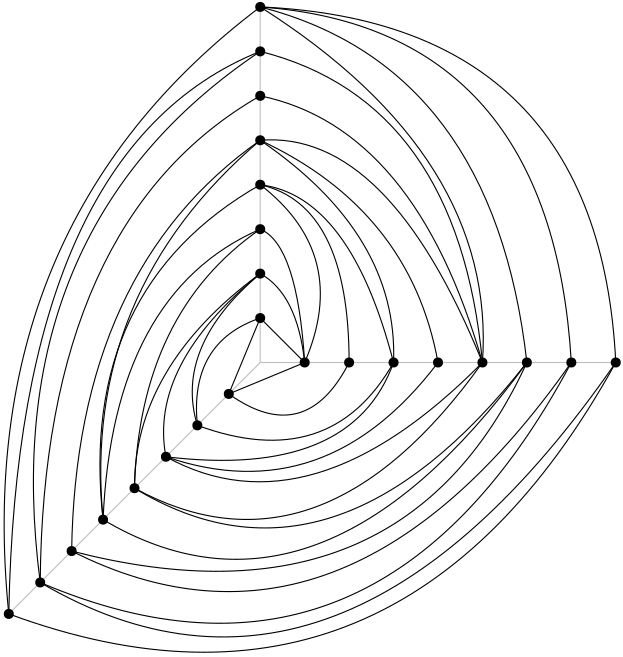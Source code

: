<?xml version="1.0"?>
<!DOCTYPE ipe SYSTEM "ipe.dtd">
<ipe version="70206" creator="Ipe 7.2.7">
<info created="D:20180103144121" modified="D:20180103154345"/>
<ipestyle name="basic">
<symbol name="arrow/arc(spx)">
<path stroke="sym-stroke" fill="sym-stroke" pen="sym-pen">
0 0 m
-1 0.333 l
-1 -0.333 l
h
</path>
</symbol>
<symbol name="arrow/farc(spx)">
<path stroke="sym-stroke" fill="white" pen="sym-pen">
0 0 m
-1 0.333 l
-1 -0.333 l
h
</path>
</symbol>
<symbol name="arrow/ptarc(spx)">
<path stroke="sym-stroke" fill="sym-stroke" pen="sym-pen">
0 0 m
-1 0.333 l
-0.8 0 l
-1 -0.333 l
h
</path>
</symbol>
<symbol name="arrow/fptarc(spx)">
<path stroke="sym-stroke" fill="white" pen="sym-pen">
0 0 m
-1 0.333 l
-0.8 0 l
-1 -0.333 l
h
</path>
</symbol>
<symbol name="mark/circle(sx)" transformations="translations">
<path fill="sym-stroke">
0.6 0 0 0.6 0 0 e
0.4 0 0 0.4 0 0 e
</path>
</symbol>
<symbol name="mark/disk(sx)" transformations="translations">
<path fill="sym-stroke">
0.6 0 0 0.6 0 0 e
</path>
</symbol>
<symbol name="mark/fdisk(sfx)" transformations="translations">
<group>
<path fill="sym-fill">
0.5 0 0 0.5 0 0 e
</path>
<path fill="sym-stroke" fillrule="eofill">
0.6 0 0 0.6 0 0 e
0.4 0 0 0.4 0 0 e
</path>
</group>
</symbol>
<symbol name="mark/box(sx)" transformations="translations">
<path fill="sym-stroke" fillrule="eofill">
-0.6 -0.6 m
0.6 -0.6 l
0.6 0.6 l
-0.6 0.6 l
h
-0.4 -0.4 m
0.4 -0.4 l
0.4 0.4 l
-0.4 0.4 l
h
</path>
</symbol>
<symbol name="mark/square(sx)" transformations="translations">
<path fill="sym-stroke">
-0.6 -0.6 m
0.6 -0.6 l
0.6 0.6 l
-0.6 0.6 l
h
</path>
</symbol>
<symbol name="mark/fsquare(sfx)" transformations="translations">
<group>
<path fill="sym-fill">
-0.5 -0.5 m
0.5 -0.5 l
0.5 0.5 l
-0.5 0.5 l
h
</path>
<path fill="sym-stroke" fillrule="eofill">
-0.6 -0.6 m
0.6 -0.6 l
0.6 0.6 l
-0.6 0.6 l
h
-0.4 -0.4 m
0.4 -0.4 l
0.4 0.4 l
-0.4 0.4 l
h
</path>
</group>
</symbol>
<symbol name="mark/cross(sx)" transformations="translations">
<group>
<path fill="sym-stroke">
-0.43 -0.57 m
0.57 0.43 l
0.43 0.57 l
-0.57 -0.43 l
h
</path>
<path fill="sym-stroke">
-0.43 0.57 m
0.57 -0.43 l
0.43 -0.57 l
-0.57 0.43 l
h
</path>
</group>
</symbol>
<symbol name="arrow/fnormal(spx)">
<path stroke="sym-stroke" fill="white" pen="sym-pen">
0 0 m
-1 0.333 l
-1 -0.333 l
h
</path>
</symbol>
<symbol name="arrow/pointed(spx)">
<path stroke="sym-stroke" fill="sym-stroke" pen="sym-pen">
0 0 m
-1 0.333 l
-0.8 0 l
-1 -0.333 l
h
</path>
</symbol>
<symbol name="arrow/fpointed(spx)">
<path stroke="sym-stroke" fill="white" pen="sym-pen">
0 0 m
-1 0.333 l
-0.8 0 l
-1 -0.333 l
h
</path>
</symbol>
<symbol name="arrow/linear(spx)">
<path stroke="sym-stroke" pen="sym-pen">
-1 0.333 m
0 0 l
-1 -0.333 l
</path>
</symbol>
<symbol name="arrow/fdouble(spx)">
<path stroke="sym-stroke" fill="white" pen="sym-pen">
0 0 m
-1 0.333 l
-1 -0.333 l
h
-1 0 m
-2 0.333 l
-2 -0.333 l
h
</path>
</symbol>
<symbol name="arrow/double(spx)">
<path stroke="sym-stroke" fill="sym-stroke" pen="sym-pen">
0 0 m
-1 0.333 l
-1 -0.333 l
h
-1 0 m
-2 0.333 l
-2 -0.333 l
h
</path>
</symbol>
<pen name="heavier" value="0.8"/>
<pen name="fat" value="1.2"/>
<pen name="ultrafat" value="2"/>
<symbolsize name="large" value="5"/>
<symbolsize name="small" value="2"/>
<symbolsize name="tiny" value="1.1"/>
<arrowsize name="large" value="10"/>
<arrowsize name="small" value="5"/>
<arrowsize name="tiny" value="3"/>
<color name="red" value="1 0 0"/>
<color name="green" value="0 1 0"/>
<color name="blue" value="0 0 1"/>
<color name="yellow" value="1 1 0"/>
<color name="orange" value="1 0.647 0"/>
<color name="gold" value="1 0.843 0"/>
<color name="purple" value="0.627 0.125 0.941"/>
<color name="gray" value="0.745"/>
<color name="brown" value="0.647 0.165 0.165"/>
<color name="navy" value="0 0 0.502"/>
<color name="pink" value="1 0.753 0.796"/>
<color name="seagreen" value="0.18 0.545 0.341"/>
<color name="turquoise" value="0.251 0.878 0.816"/>
<color name="violet" value="0.933 0.51 0.933"/>
<color name="darkblue" value="0 0 0.545"/>
<color name="darkcyan" value="0 0.545 0.545"/>
<color name="darkgray" value="0.663"/>
<color name="darkgreen" value="0 0.392 0"/>
<color name="darkmagenta" value="0.545 0 0.545"/>
<color name="darkorange" value="1 0.549 0"/>
<color name="darkred" value="0.545 0 0"/>
<color name="lightblue" value="0.678 0.847 0.902"/>
<color name="lightcyan" value="0.878 1 1"/>
<color name="lightgray" value="0.827"/>
<color name="lightgreen" value="0.565 0.933 0.565"/>
<color name="lightyellow" value="1 1 0.878"/>
<dashstyle name="dashed" value="[4] 0"/>
<dashstyle name="dotted" value="[1 3] 0"/>
<dashstyle name="dash dotted" value="[4 2 1 2] 0"/>
<dashstyle name="dash dot dotted" value="[4 2 1 2 1 2] 0"/>
<textsize name="large" value="\large"/>
<textsize name="small" value="\small"/>
<textsize name="tiny" value="\tiny"/>
<textsize name="Large" value="\Large"/>
<textsize name="LARGE" value="\LARGE"/>
<textsize name="huge" value="\huge"/>
<textsize name="Huge" value="\Huge"/>
<textsize name="footnote" value="\footnotesize"/>
<textstyle name="center" begin="\begin{center}" end="\end{center}"/>
<textstyle name="itemize" begin="\begin{itemize}" end="\end{itemize}"/>
<textstyle name="item" begin="\begin{itemize}\item{}" end="\end{itemize}"/>
<gridsize name="4 pts" value="4"/>
<gridsize name="8 pts (~3 mm)" value="8"/>
<gridsize name="16 pts (~6 mm)" value="16"/>
<gridsize name="32 pts (~12 mm)" value="32"/>
<gridsize name="10 pts (~3.5 mm)" value="10"/>
<gridsize name="20 pts (~7 mm)" value="20"/>
<gridsize name="14 pts (~5 mm)" value="14"/>
<gridsize name="28 pts (~10 mm)" value="28"/>
<gridsize name="56 pts (~20 mm)" value="56"/>
<anglesize name="90 deg" value="90"/>
<anglesize name="60 deg" value="60"/>
<anglesize name="45 deg" value="45"/>
<anglesize name="30 deg" value="30"/>
<anglesize name="22.5 deg" value="22.5"/>
<opacity name="10%" value="0.1"/>
<opacity name="30%" value="0.3"/>
<opacity name="50%" value="0.5"/>
<opacity name="75%" value="0.75"/>
<tiling name="falling" angle="-60" step="4" width="1"/>
<tiling name="rising" angle="30" step="4" width="1"/>
</ipestyle>
<page>
<layer name="g-p"/>
<layer name="path-vertices"/>
<layer name="path-adjacent"/>
<layer name="path"/>
<layer name="path-highlited"/>
<view layers="g-p path-vertices path-adjacent path" active="path-highlited"/>
<view layers="g-p path-vertices path-adjacent path-highlited" active="path"/>
<view layers="g-p" active="path-adjacent"/>
<view layers="" active="g-p"/>
<group layer="path-highlited" matrix="0 1 1 0 -467.117 355.115">
<path stroke="orange" pen="ultrafat">
256 720 m
272 704 l
</path>
<path stroke="orange" pen="ultrafat">
272 704 m
244.687 692.682 l
</path>
<path stroke="orange" pen="ultrafat">
244.687 692.682 m
225.04 720.219
256 736 c
</path>
<path stroke="orange" pen="ultrafat">
256 736 m
312.818 735.989
320 704 c
</path>
<path stroke="orange" pen="ultrafat">
320 704 m
282.468 638.243
199.432 647.428 c
</path>
<path stroke="orange" pen="ultrafat">
199.432 647.428 m
153.329 724.98
256 800 c
</path>
<path stroke="orange" pen="ultrafat">
256 800 m
362.51 787.913
384 704 c
</path>
<path stroke="orange" pen="ultrafat">
384 704 m
304.933 599.412
165.491 613.486 c
</path>
<path stroke="orange" pen="ultrafat">
165.491 613.486 m
113.754 753.396
256 832 c
</path>
</group>
<path layer="g-p" matrix="0 1 1 0 -339.117 355.115" stroke="gray">
256 704 m
256 576 l
</path>
<path matrix="0 1 1 0 -467.117 355.115" stroke="gray">
256 704 m
384 704 l
</path>
<path matrix="0.707107 -0.707107 -0.707107 -0.707107 463.156 1199.43" stroke="gray">
256 704 m
256 576 l
</path>
<use matrix="0 1 1 0 -467.117 355.115" name="mark/disk(sx)" pos="256 768" size="normal" stroke="black"/>
<use matrix="0 1 1 0 -467.117 355.115" name="mark/disk(sx)" pos="256 752" size="normal" stroke="black"/>
<use matrix="0 1 1 0 -467.117 355.115" name="mark/disk(sx)" pos="288 704" size="normal" stroke="black"/>
<use matrix="0 1 1 0 -467.117 355.115" name="mark/disk(sx)" pos="352 704" size="normal" stroke="black"/>
<use matrix="0.707107 -0.707107 -0.707107 -0.707107 553.662 1289.94" name="mark/disk(sx)" pos="256 736" size="normal" stroke="black"/>
<use matrix="0.707107 -0.707107 -0.707107 -0.707107 553.662 1289.94" name="mark/disk(sx)" pos="256 816" size="normal" stroke="black"/>
<group layer="path" matrix="0 1 1 0 -467.117 355.115">
<path stroke="black">
256 720 m
272 704 l
</path>
<path stroke="black">
272 704 m
244.687 692.682 l
</path>
<path stroke="black">
244.687 692.682 m
225.04 720.219
256 736 c
</path>
<path stroke="black">
256 736 m
312.818 735.989
320 704 c
</path>
<path stroke="black">
320 704 m
282.468 638.243
199.432 647.428 c
</path>
<path stroke="black">
199.432 647.428 m
153.329 724.98
256 800 c
</path>
<path stroke="black">
256 800 m
362.51 787.913
384 704 c
</path>
<path stroke="black">
384 704 m
304.933 599.412
165.491 613.486 c
</path>
<path stroke="black">
165.491 613.486 m
113.754 753.396
256 832 c
</path>
</group>
<use layer="g-p" matrix="0 1 1 0 -467.117 355.115" name="mark/disk(sx)" pos="256 784" size="normal" stroke="black"/>
<use matrix="0 1 1 0 -467.117 355.115" name="mark/disk(sx)" pos="304 704" size="normal" stroke="black"/>
<use matrix="0 1 1 0 -467.117 355.115" name="mark/disk(sx)" pos="336 704" size="normal" stroke="black"/>
<use matrix="0 1 1 0 -467.117 355.115" name="mark/disk(sx)" pos="368 704" size="normal" stroke="black"/>
<use matrix="0 1 1 0 -467.117 355.115" name="mark/disk(sx)" pos="256 816" size="normal" stroke="black"/>
<use matrix="0.707107 -0.707107 -0.707107 -0.707107 553.662 1289.94" name="mark/disk(sx)" pos="256 768" size="normal" stroke="black"/>
<use matrix="0.707107 -0.707107 -0.707107 -0.707107 553.662 1289.94" name="mark/disk(sx)" pos="256 800" size="normal" stroke="black"/>
<use matrix="0.707107 -0.707107 -0.707107 -0.707107 553.662 1289.94" name="mark/disk(sx)" pos="256 752" size="normal" stroke="black"/>
<path layer="path-adjacent" matrix="0 1 1 0 -467.117 355.115" stroke="black">
256 832 m
113.179 733.176
176.804 624.8 c
</path>
<path matrix="0 1 1 0 -467.117 355.115" stroke="black">
165.491 613.486 m
332.932 616.511
368 704 c
</path>
<path matrix="0 1 1 0 -467.117 355.115" stroke="black">
384 704 m
329.914 789.246
256 784 c
</path>
<path matrix="0 1 1 0 -467.117 355.115" stroke="black">
256 800 m
167.237 730.41
210.745 658.741 c
</path>
<path matrix="0 1 1 0 -467.117 355.115" stroke="black">
199.432 647.428 m
280.885 650.957
304 704 c
</path>
<path matrix="0 1 1 0 -467.117 355.115" stroke="black">
320 704 m
294.714 736.696
256 720 c
</path>
<path matrix="0 1 1 0 -467.117 355.115" stroke="black">
272 704 m
263.284 678.363
233.373 681.369 c
</path>
<path matrix="0 1 1 0 -467.117 355.115" stroke="black">
256 720 m
244.687 692.682 l
</path>
<path layer="g-p" matrix="0 1 1 0 -467.117 355.115" stroke="black">
256 816 m
138.825 733.679
188.118 636.114 c
</path>
<path matrix="0 1 1 0 -467.117 355.115" stroke="black">
256 816 m
124.996 745.999
176.804 624.8 c
</path>
<path matrix="0 1 1 0 -467.117 355.115" stroke="black">
256 784 m
174.277 725.633
210.745 658.741 c
</path>
<path matrix="0 1 1 0 -467.117 355.115" stroke="black">
256 784 m
193.386 722.113
222.059 670.055 c
</path>
<path matrix="0 1 1 0 -467.117 355.115" stroke="black">
222.059 670.055 m
202.438 727.393
256 768 c
</path>
<path matrix="0 1 1 0 -467.117 355.115" stroke="black">
233.373 681.369 m
215.764 729.153
256 752 c
</path>
<path matrix="0 1 1 0 -467.117 355.115" stroke="black">
222.059 670.055 m
214.003 736.947
256 752 c
</path>
<path matrix="0 1 1 0 -467.117 355.115" stroke="black">
256 784 m
350.029 775.165
368 704 c
</path>
<path matrix="0 1 1 0 -467.117 355.115" stroke="black">
256 784 m
340.475 759.828
352 704 c
</path>
<path matrix="0 1 1 0 -467.117 355.115" stroke="black">
256 784 m
339.72 750.022
336 704 c
</path>
<path matrix="0 1 1 0 -467.117 355.115" stroke="black">
336 704 m
310.805 758.068
256 768 c
</path>
<path matrix="0 1 1 0 -467.117 355.115" stroke="black">
336 704 m
302.005 753.794
256 752 c
</path>
<path matrix="0 1 1 0 -467.117 355.115" stroke="black">
336 704 m
289.434 637.631
188.118 636.114 c
</path>
<path matrix="0 1 1 0 -467.117 355.115" stroke="black">
176.804 624.8 m
307.285 625.814
352 704 c
</path>
<path matrix="0 1 1 0 -467.117 355.115" stroke="black">
176.804 624.8 m
303.765 608.214
368 704 c
</path>
<path matrix="0 1 1 0 -467.117 355.115" stroke="black">
288 704 m
261.524 672.832
233.373 681.369 c
</path>
<path matrix="0 1 1 0 -467.117 355.115" stroke="black">
288 704 m
254.987 663.78
222.059 670.055 c
</path>
<path matrix="0 1 1 0 -467.117 355.115" stroke="black">
288 704 m
254.484 658.5
210.745 658.741 c
</path>
<path matrix="0 1 1 0 -467.117 355.115" stroke="black">
210.745 658.741 m
273.845 660.512
304 704 c
</path>
<group layer="path-vertices" matrix="0 1 1 0 -467.117 355.115">
<group>
<use name="mark/disk(sx)" pos="320 704" size="normal" stroke="black"/>
<use matrix="-0.707107 0.707107 -0.707107 -0.707107 934.823 1020.78" name="mark/disk(sx)" pos="256 784" size="normal" stroke="black"/>
<use name="mark/disk(sx)" pos="256 736" size="normal" stroke="black"/>
<use name="mark/disk(sx)" pos="256 800" size="normal" stroke="black"/>
<use name="mark/disk(sx)" pos="256 720" size="normal" stroke="black"/>
<use name="mark/disk(sx)" pos="272 704" size="normal" stroke="black"/>
<use name="mark/disk(sx)" pos="256 832" size="normal" stroke="black"/>
<use name="mark/disk(sx)" pos="384 704" size="normal" stroke="black"/>
<use matrix="-0.707107 0.707107 -0.707107 -0.707107 934.823 1020.78" name="mark/disk(sx)" pos="256 720" size="normal" stroke="black"/>
<use matrix="-0.707107 0.707107 -0.707107 -0.707107 934.823 1020.78" name="mark/disk(sx)" pos="256 832" size="normal" stroke="black"/>
</group>
</group>
<path layer="path-adjacent" matrix="0 1 1 0 -467.117 355.115" stroke="black">
256 816 m
376.43 808.857
384 704 c
</path>
<path matrix="0 1 1 0 -467.117 355.115" stroke="black">
256 832 m
378.692 825.955
384 704 c
</path>
<path matrix="0 1 1 0 -467.117 355.115" stroke="black">
256 800 m
157.431 754.799
188.118 636.114 c
</path>
<path matrix="0 1 1 0 -467.117 355.115" stroke="black">
199.432 647.428 m
281.136 639.643
336 704 c
</path>
<path matrix="0 1 1 0 -467.117 355.115" stroke="black">
256 720 m
280.633 717.336
288 704 c
</path>
<path matrix="0 1 1 0 -467.117 355.115" stroke="black">
256 720 m
298.485 717.336
304 704 c
</path>
<path matrix="0 1 1 0 -467.117 355.115" stroke="black">
256 752 m
316.085 736.445
320 704 c
</path>
</page>
</ipe>
